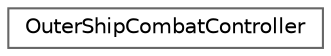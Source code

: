 digraph "Graphical Class Hierarchy"
{
 // INTERACTIVE_SVG=YES
 // LATEX_PDF_SIZE
  bgcolor="transparent";
  edge [fontname=Helvetica,fontsize=10,labelfontname=Helvetica,labelfontsize=10];
  node [fontname=Helvetica,fontsize=10,shape=box,height=0.2,width=0.4];
  rankdir="LR";
  Node0 [id="Node000000",label="OuterShipCombatController",height=0.2,width=0.4,color="grey40", fillcolor="white", style="filled",URL="$class_outer_ship_combat_controller.html",tooltip=" "];
}
